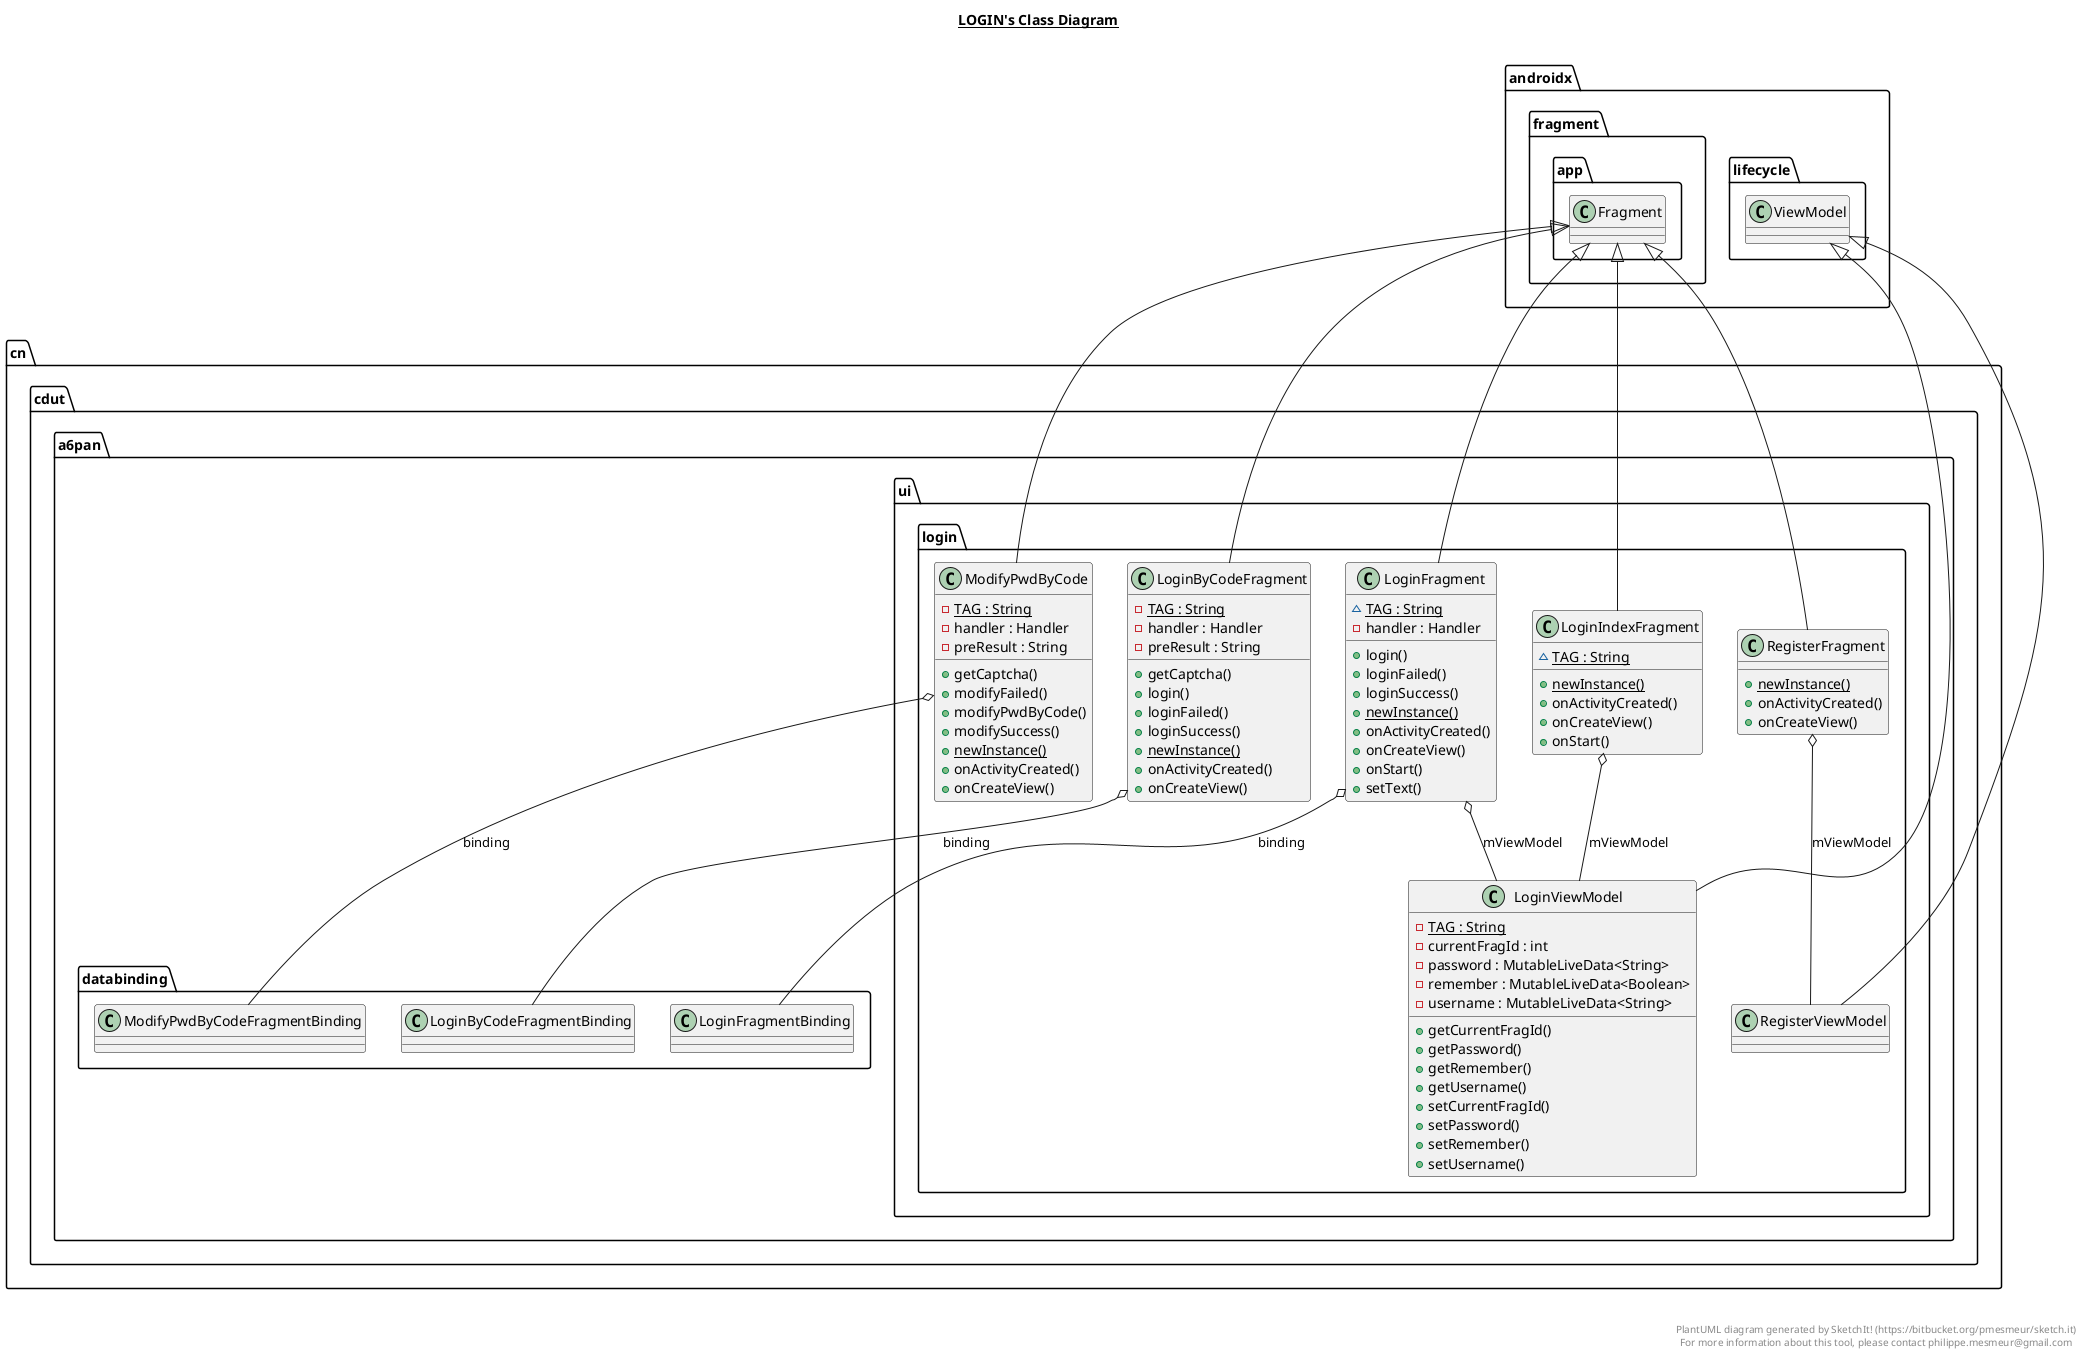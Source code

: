 @startuml

title __LOGIN's Class Diagram__\n

  namespace cn.cdut.a6pan {
    namespace ui.login {
      class cn.cdut.a6pan.ui.login.LoginByCodeFragment {
          {static} - TAG : String
          - handler : Handler
          - preResult : String
          + getCaptcha()
          + login()
          + loginFailed()
          + loginSuccess()
          {static} + newInstance()
          + onActivityCreated()
          + onCreateView()
      }
    }
  }
  

  namespace cn.cdut.a6pan {
    namespace ui.login {
      class cn.cdut.a6pan.ui.login.LoginFragment {
          {static} ~ TAG : String
          - handler : Handler
          + login()
          + loginFailed()
          + loginSuccess()
          {static} + newInstance()
          + onActivityCreated()
          + onCreateView()
          + onStart()
          + setText()
      }
    }
  }
  

  namespace cn.cdut.a6pan {
    namespace ui.login {
      class cn.cdut.a6pan.ui.login.LoginIndexFragment {
          {static} ~ TAG : String
          {static} + newInstance()
          + onActivityCreated()
          + onCreateView()
          + onStart()
      }
    }
  }
  

  namespace cn.cdut.a6pan {
    namespace ui.login {
      class cn.cdut.a6pan.ui.login.LoginViewModel {
          {static} - TAG : String
          - currentFragId : int
          - password : MutableLiveData<String>
          - remember : MutableLiveData<Boolean>
          - username : MutableLiveData<String>
          + getCurrentFragId()
          + getPassword()
          + getRemember()
          + getUsername()
          + setCurrentFragId()
          + setPassword()
          + setRemember()
          + setUsername()
      }
    }
  }
  

  namespace cn.cdut.a6pan {
    namespace ui.login {
      class cn.cdut.a6pan.ui.login.ModifyPwdByCode {
          {static} - TAG : String
          - handler : Handler
          - preResult : String
          + getCaptcha()
          + modifyFailed()
          + modifyPwdByCode()
          + modifySuccess()
          {static} + newInstance()
          + onActivityCreated()
          + onCreateView()
      }
    }
  }
  

  namespace cn.cdut.a6pan {
    namespace ui.login {
      class cn.cdut.a6pan.ui.login.RegisterFragment {
          {static} + newInstance()
          + onActivityCreated()
          + onCreateView()
      }
    }
  }
  

  namespace cn.cdut.a6pan {
    namespace ui.login {
      class cn.cdut.a6pan.ui.login.RegisterViewModel {
      }
    }
  }
  

  cn.cdut.a6pan.ui.login.LoginByCodeFragment -up-|> androidx.fragment.app.Fragment
  cn.cdut.a6pan.ui.login.LoginByCodeFragment o-- cn.cdut.a6pan.databinding.LoginByCodeFragmentBinding : binding
  cn.cdut.a6pan.ui.login.LoginFragment -up-|> androidx.fragment.app.Fragment
  cn.cdut.a6pan.ui.login.LoginFragment o-- cn.cdut.a6pan.databinding.LoginFragmentBinding : binding
  cn.cdut.a6pan.ui.login.LoginFragment o-- cn.cdut.a6pan.ui.login.LoginViewModel : mViewModel
  cn.cdut.a6pan.ui.login.LoginIndexFragment -up-|> androidx.fragment.app.Fragment
  cn.cdut.a6pan.ui.login.LoginIndexFragment o-- cn.cdut.a6pan.ui.login.LoginViewModel : mViewModel
  cn.cdut.a6pan.ui.login.LoginViewModel -up-|> androidx.lifecycle.ViewModel
  cn.cdut.a6pan.ui.login.ModifyPwdByCode -up-|> androidx.fragment.app.Fragment
  cn.cdut.a6pan.ui.login.ModifyPwdByCode o-- cn.cdut.a6pan.databinding.ModifyPwdByCodeFragmentBinding : binding
  cn.cdut.a6pan.ui.login.RegisterFragment -up-|> androidx.fragment.app.Fragment
  cn.cdut.a6pan.ui.login.RegisterFragment o-- cn.cdut.a6pan.ui.login.RegisterViewModel : mViewModel
  cn.cdut.a6pan.ui.login.RegisterViewModel -up-|> androidx.lifecycle.ViewModel


right footer


PlantUML diagram generated by SketchIt! (https://bitbucket.org/pmesmeur/sketch.it)
For more information about this tool, please contact philippe.mesmeur@gmail.com
endfooter

@enduml
